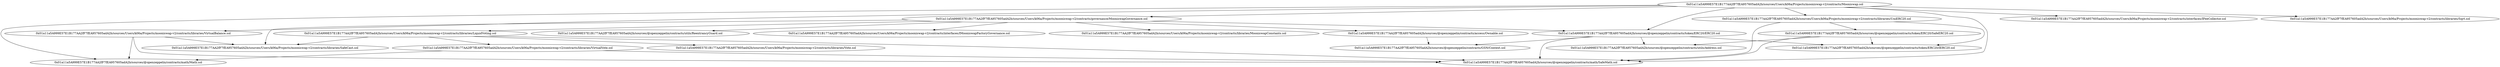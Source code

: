 digraph {
  "0x01a11a5A999E57E1B177AA2fF7fEA957605adA2b/sources/Users/k06a/Projects/mooniswap-v2/contracts/Mooniswap.sol" -> "0x01a11a5A999E57E1B177AA2fF7fEA957605adA2b/sources/@openzeppelin/contracts/math/Math.sol"
  "0x01a11a5A999E57E1B177AA2fF7fEA957605adA2b/sources/Users/k06a/Projects/mooniswap-v2/contracts/Mooniswap.sol" -> "0x01a11a5A999E57E1B177AA2fF7fEA957605adA2b/sources/@openzeppelin/contracts/math/SafeMath.sol"
  "0x01a11a5A999E57E1B177AA2fF7fEA957605adA2b/sources/Users/k06a/Projects/mooniswap-v2/contracts/Mooniswap.sol" -> "0x01a11a5A999E57E1B177AA2fF7fEA957605adA2b/sources/@openzeppelin/contracts/token/ERC20/ERC20.sol"
  "0x01a11a5A999E57E1B177AA2fF7fEA957605adA2b/sources/Users/k06a/Projects/mooniswap-v2/contracts/Mooniswap.sol" -> "0x01a11a5A999E57E1B177AA2fF7fEA957605adA2b/sources/Users/k06a/Projects/mooniswap-v2/contracts/interfaces/IFeeCollector.sol"
  "0x01a11a5A999E57E1B177AA2fF7fEA957605adA2b/sources/Users/k06a/Projects/mooniswap-v2/contracts/Mooniswap.sol" -> "0x01a11a5A999E57E1B177AA2fF7fEA957605adA2b/sources/Users/k06a/Projects/mooniswap-v2/contracts/libraries/UniERC20.sol"
  "0x01a11a5A999E57E1B177AA2fF7fEA957605adA2b/sources/Users/k06a/Projects/mooniswap-v2/contracts/Mooniswap.sol" -> "0x01a11a5A999E57E1B177AA2fF7fEA957605adA2b/sources/Users/k06a/Projects/mooniswap-v2/contracts/libraries/Sqrt.sol"
  "0x01a11a5A999E57E1B177AA2fF7fEA957605adA2b/sources/Users/k06a/Projects/mooniswap-v2/contracts/Mooniswap.sol" -> "0x01a11a5A999E57E1B177AA2fF7fEA957605adA2b/sources/Users/k06a/Projects/mooniswap-v2/contracts/libraries/VirtualBalance.sol"
  "0x01a11a5A999E57E1B177AA2fF7fEA957605adA2b/sources/Users/k06a/Projects/mooniswap-v2/contracts/Mooniswap.sol" -> "0x01a11a5A999E57E1B177AA2fF7fEA957605adA2b/sources/Users/k06a/Projects/mooniswap-v2/contracts/governance/MooniswapGovernance.sol"
  "0x01a11a5A999E57E1B177AA2fF7fEA957605adA2b/sources/@openzeppelin/contracts/token/ERC20/ERC20.sol" -> "0x01a11a5A999E57E1B177AA2fF7fEA957605adA2b/sources/@openzeppelin/contracts/GSN/Context.sol"
  "0x01a11a5A999E57E1B177AA2fF7fEA957605adA2b/sources/@openzeppelin/contracts/token/ERC20/ERC20.sol" -> "0x01a11a5A999E57E1B177AA2fF7fEA957605adA2b/sources/@openzeppelin/contracts/token/ERC20/IERC20.sol"
  "0x01a11a5A999E57E1B177AA2fF7fEA957605adA2b/sources/@openzeppelin/contracts/token/ERC20/ERC20.sol" -> "0x01a11a5A999E57E1B177AA2fF7fEA957605adA2b/sources/@openzeppelin/contracts/math/SafeMath.sol"
  "0x01a11a5A999E57E1B177AA2fF7fEA957605adA2b/sources/@openzeppelin/contracts/token/ERC20/ERC20.sol" -> "0x01a11a5A999E57E1B177AA2fF7fEA957605adA2b/sources/@openzeppelin/contracts/utils/Address.sol"
  "0x01a11a5A999E57E1B177AA2fF7fEA957605adA2b/sources/Users/k06a/Projects/mooniswap-v2/contracts/libraries/UniERC20.sol" -> "0x01a11a5A999E57E1B177AA2fF7fEA957605adA2b/sources/@openzeppelin/contracts/math/SafeMath.sol"
  "0x01a11a5A999E57E1B177AA2fF7fEA957605adA2b/sources/Users/k06a/Projects/mooniswap-v2/contracts/libraries/UniERC20.sol" -> "0x01a11a5A999E57E1B177AA2fF7fEA957605adA2b/sources/@openzeppelin/contracts/token/ERC20/IERC20.sol"
  "0x01a11a5A999E57E1B177AA2fF7fEA957605adA2b/sources/Users/k06a/Projects/mooniswap-v2/contracts/libraries/UniERC20.sol" -> "0x01a11a5A999E57E1B177AA2fF7fEA957605adA2b/sources/@openzeppelin/contracts/token/ERC20/SafeERC20.sol"
  "0x01a11a5A999E57E1B177AA2fF7fEA957605adA2b/sources/Users/k06a/Projects/mooniswap-v2/contracts/libraries/VirtualBalance.sol" -> "0x01a11a5A999E57E1B177AA2fF7fEA957605adA2b/sources/@openzeppelin/contracts/math/SafeMath.sol"
  "0x01a11a5A999E57E1B177AA2fF7fEA957605adA2b/sources/Users/k06a/Projects/mooniswap-v2/contracts/libraries/VirtualBalance.sol" -> "0x01a11a5A999E57E1B177AA2fF7fEA957605adA2b/sources/@openzeppelin/contracts/math/Math.sol"
  "0x01a11a5A999E57E1B177AA2fF7fEA957605adA2b/sources/Users/k06a/Projects/mooniswap-v2/contracts/libraries/VirtualBalance.sol" -> "0x01a11a5A999E57E1B177AA2fF7fEA957605adA2b/sources/Users/k06a/Projects/mooniswap-v2/contracts/libraries/SafeCast.sol"
  "0x01a11a5A999E57E1B177AA2fF7fEA957605adA2b/sources/Users/k06a/Projects/mooniswap-v2/contracts/governance/MooniswapGovernance.sol" -> "0x01a11a5A999E57E1B177AA2fF7fEA957605adA2b/sources/@openzeppelin/contracts/access/Ownable.sol"
  "0x01a11a5A999E57E1B177AA2fF7fEA957605adA2b/sources/Users/k06a/Projects/mooniswap-v2/contracts/governance/MooniswapGovernance.sol" -> "0x01a11a5A999E57E1B177AA2fF7fEA957605adA2b/sources/@openzeppelin/contracts/token/ERC20/ERC20.sol"
  "0x01a11a5A999E57E1B177AA2fF7fEA957605adA2b/sources/Users/k06a/Projects/mooniswap-v2/contracts/governance/MooniswapGovernance.sol" -> "0x01a11a5A999E57E1B177AA2fF7fEA957605adA2b/sources/@openzeppelin/contracts/utils/ReentrancyGuard.sol"
  "0x01a11a5A999E57E1B177AA2fF7fEA957605adA2b/sources/Users/k06a/Projects/mooniswap-v2/contracts/governance/MooniswapGovernance.sol" -> "0x01a11a5A999E57E1B177AA2fF7fEA957605adA2b/sources/Users/k06a/Projects/mooniswap-v2/contracts/interfaces/IMooniswapFactoryGovernance.sol"
  "0x01a11a5A999E57E1B177AA2fF7fEA957605adA2b/sources/Users/k06a/Projects/mooniswap-v2/contracts/governance/MooniswapGovernance.sol" -> "0x01a11a5A999E57E1B177AA2fF7fEA957605adA2b/sources/Users/k06a/Projects/mooniswap-v2/contracts/libraries/LiquidVoting.sol"
  "0x01a11a5A999E57E1B177AA2fF7fEA957605adA2b/sources/Users/k06a/Projects/mooniswap-v2/contracts/governance/MooniswapGovernance.sol" -> "0x01a11a5A999E57E1B177AA2fF7fEA957605adA2b/sources/Users/k06a/Projects/mooniswap-v2/contracts/libraries/MooniswapConstants.sol"
  "0x01a11a5A999E57E1B177AA2fF7fEA957605adA2b/sources/Users/k06a/Projects/mooniswap-v2/contracts/governance/MooniswapGovernance.sol" -> "0x01a11a5A999E57E1B177AA2fF7fEA957605adA2b/sources/Users/k06a/Projects/mooniswap-v2/contracts/libraries/SafeCast.sol"
  "0x01a11a5A999E57E1B177AA2fF7fEA957605adA2b/sources/@openzeppelin/contracts/token/ERC20/SafeERC20.sol" -> "0x01a11a5A999E57E1B177AA2fF7fEA957605adA2b/sources/@openzeppelin/contracts/token/ERC20/IERC20.sol"
  "0x01a11a5A999E57E1B177AA2fF7fEA957605adA2b/sources/@openzeppelin/contracts/token/ERC20/SafeERC20.sol" -> "0x01a11a5A999E57E1B177AA2fF7fEA957605adA2b/sources/@openzeppelin/contracts/math/SafeMath.sol"
  "0x01a11a5A999E57E1B177AA2fF7fEA957605adA2b/sources/@openzeppelin/contracts/token/ERC20/SafeERC20.sol" -> "0x01a11a5A999E57E1B177AA2fF7fEA957605adA2b/sources/@openzeppelin/contracts/utils/Address.sol"
  "0x01a11a5A999E57E1B177AA2fF7fEA957605adA2b/sources/@openzeppelin/contracts/access/Ownable.sol" -> "0x01a11a5A999E57E1B177AA2fF7fEA957605adA2b/sources/@openzeppelin/contracts/GSN/Context.sol"
  "0x01a11a5A999E57E1B177AA2fF7fEA957605adA2b/sources/Users/k06a/Projects/mooniswap-v2/contracts/libraries/LiquidVoting.sol" -> "0x01a11a5A999E57E1B177AA2fF7fEA957605adA2b/sources/@openzeppelin/contracts/math/SafeMath.sol"
  "0x01a11a5A999E57E1B177AA2fF7fEA957605adA2b/sources/Users/k06a/Projects/mooniswap-v2/contracts/libraries/LiquidVoting.sol" -> "0x01a11a5A999E57E1B177AA2fF7fEA957605adA2b/sources/Users/k06a/Projects/mooniswap-v2/contracts/libraries/SafeCast.sol"
  "0x01a11a5A999E57E1B177AA2fF7fEA957605adA2b/sources/Users/k06a/Projects/mooniswap-v2/contracts/libraries/LiquidVoting.sol" -> "0x01a11a5A999E57E1B177AA2fF7fEA957605adA2b/sources/Users/k06a/Projects/mooniswap-v2/contracts/libraries/VirtualVote.sol"
  "0x01a11a5A999E57E1B177AA2fF7fEA957605adA2b/sources/Users/k06a/Projects/mooniswap-v2/contracts/libraries/LiquidVoting.sol" -> "0x01a11a5A999E57E1B177AA2fF7fEA957605adA2b/sources/Users/k06a/Projects/mooniswap-v2/contracts/libraries/Vote.sol"
  "0x01a11a5A999E57E1B177AA2fF7fEA957605adA2b/sources/Users/k06a/Projects/mooniswap-v2/contracts/libraries/VirtualVote.sol" -> "0x01a11a5A999E57E1B177AA2fF7fEA957605adA2b/sources/@openzeppelin/contracts/math/Math.sol"
  "0x01a11a5A999E57E1B177AA2fF7fEA957605adA2b/sources/Users/k06a/Projects/mooniswap-v2/contracts/libraries/VirtualVote.sol" -> "0x01a11a5A999E57E1B177AA2fF7fEA957605adA2b/sources/@openzeppelin/contracts/math/SafeMath.sol"
}
